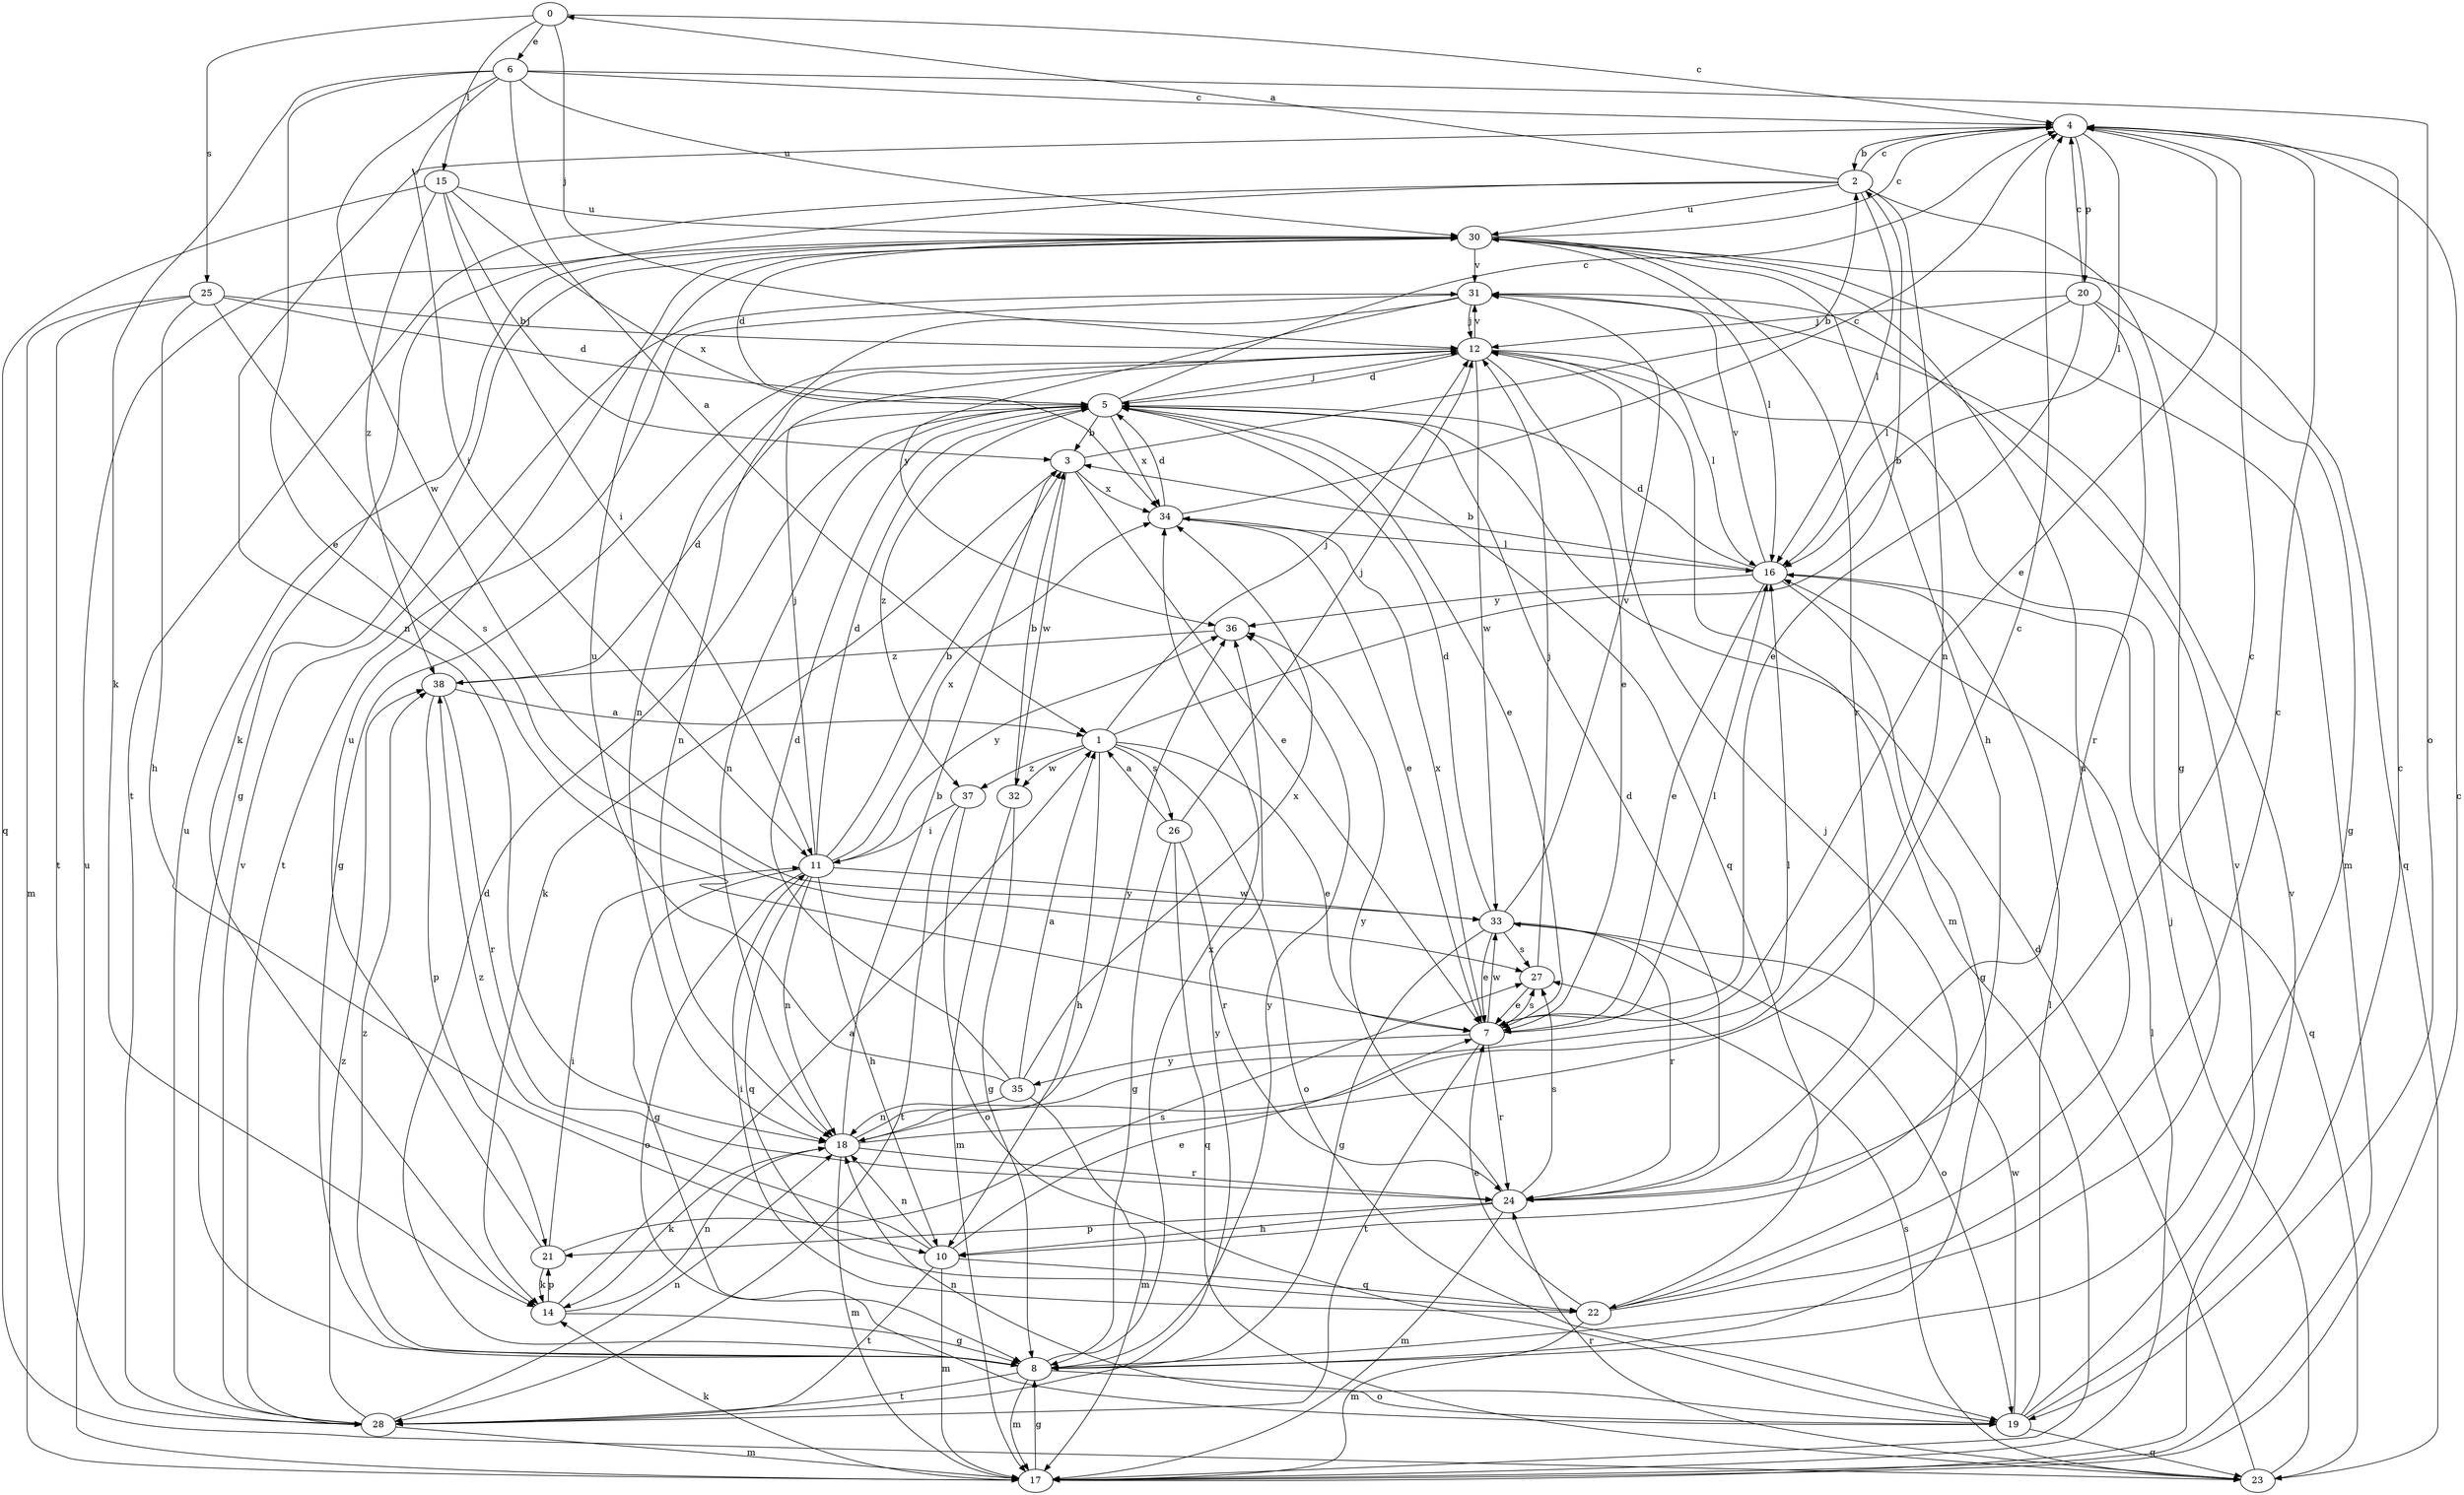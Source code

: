 strict digraph  {
0;
1;
2;
3;
4;
5;
6;
7;
8;
10;
11;
12;
14;
15;
16;
17;
18;
19;
20;
21;
22;
23;
24;
25;
26;
27;
28;
30;
31;
32;
33;
34;
35;
36;
37;
38;
0 -> 4  [label=c];
0 -> 6  [label=e];
0 -> 12  [label=j];
0 -> 15  [label=l];
0 -> 25  [label=s];
1 -> 2  [label=b];
1 -> 7  [label=e];
1 -> 10  [label=h];
1 -> 12  [label=j];
1 -> 19  [label=o];
1 -> 26  [label=s];
1 -> 32  [label=w];
1 -> 37  [label=z];
2 -> 0  [label=a];
2 -> 4  [label=c];
2 -> 8  [label=g];
2 -> 14  [label=k];
2 -> 16  [label=l];
2 -> 18  [label=n];
2 -> 28  [label=t];
2 -> 30  [label=u];
3 -> 2  [label=b];
3 -> 7  [label=e];
3 -> 14  [label=k];
3 -> 32  [label=w];
3 -> 34  [label=x];
4 -> 2  [label=b];
4 -> 7  [label=e];
4 -> 16  [label=l];
4 -> 18  [label=n];
4 -> 20  [label=p];
5 -> 3  [label=b];
5 -> 4  [label=c];
5 -> 7  [label=e];
5 -> 12  [label=j];
5 -> 18  [label=n];
5 -> 22  [label=q];
5 -> 34  [label=x];
5 -> 37  [label=z];
6 -> 1  [label=a];
6 -> 4  [label=c];
6 -> 7  [label=e];
6 -> 11  [label=i];
6 -> 14  [label=k];
6 -> 19  [label=o];
6 -> 30  [label=u];
6 -> 33  [label=w];
7 -> 16  [label=l];
7 -> 24  [label=r];
7 -> 27  [label=s];
7 -> 28  [label=t];
7 -> 33  [label=w];
7 -> 34  [label=x];
7 -> 35  [label=y];
8 -> 5  [label=d];
8 -> 17  [label=m];
8 -> 19  [label=o];
8 -> 28  [label=t];
8 -> 34  [label=x];
8 -> 36  [label=y];
8 -> 38  [label=z];
10 -> 7  [label=e];
10 -> 17  [label=m];
10 -> 18  [label=n];
10 -> 22  [label=q];
10 -> 28  [label=t];
10 -> 38  [label=z];
11 -> 3  [label=b];
11 -> 5  [label=d];
11 -> 8  [label=g];
11 -> 10  [label=h];
11 -> 12  [label=j];
11 -> 18  [label=n];
11 -> 19  [label=o];
11 -> 22  [label=q];
11 -> 33  [label=w];
11 -> 34  [label=x];
11 -> 36  [label=y];
12 -> 5  [label=d];
12 -> 7  [label=e];
12 -> 8  [label=g];
12 -> 16  [label=l];
12 -> 17  [label=m];
12 -> 18  [label=n];
12 -> 31  [label=v];
12 -> 33  [label=w];
14 -> 1  [label=a];
14 -> 8  [label=g];
14 -> 18  [label=n];
14 -> 21  [label=p];
15 -> 3  [label=b];
15 -> 11  [label=i];
15 -> 23  [label=q];
15 -> 30  [label=u];
15 -> 34  [label=x];
15 -> 38  [label=z];
16 -> 3  [label=b];
16 -> 5  [label=d];
16 -> 7  [label=e];
16 -> 8  [label=g];
16 -> 23  [label=q];
16 -> 31  [label=v];
16 -> 36  [label=y];
17 -> 4  [label=c];
17 -> 8  [label=g];
17 -> 14  [label=k];
17 -> 16  [label=l];
17 -> 30  [label=u];
17 -> 31  [label=v];
18 -> 3  [label=b];
18 -> 4  [label=c];
18 -> 14  [label=k];
18 -> 16  [label=l];
18 -> 17  [label=m];
18 -> 24  [label=r];
18 -> 36  [label=y];
19 -> 4  [label=c];
19 -> 16  [label=l];
19 -> 18  [label=n];
19 -> 23  [label=q];
19 -> 31  [label=v];
19 -> 33  [label=w];
20 -> 4  [label=c];
20 -> 7  [label=e];
20 -> 8  [label=g];
20 -> 12  [label=j];
20 -> 16  [label=l];
20 -> 24  [label=r];
21 -> 11  [label=i];
21 -> 14  [label=k];
21 -> 27  [label=s];
21 -> 30  [label=u];
22 -> 4  [label=c];
22 -> 7  [label=e];
22 -> 11  [label=i];
22 -> 12  [label=j];
22 -> 17  [label=m];
22 -> 30  [label=u];
23 -> 5  [label=d];
23 -> 12  [label=j];
23 -> 24  [label=r];
23 -> 27  [label=s];
24 -> 4  [label=c];
24 -> 5  [label=d];
24 -> 10  [label=h];
24 -> 17  [label=m];
24 -> 21  [label=p];
24 -> 27  [label=s];
24 -> 36  [label=y];
25 -> 5  [label=d];
25 -> 10  [label=h];
25 -> 12  [label=j];
25 -> 17  [label=m];
25 -> 27  [label=s];
25 -> 28  [label=t];
26 -> 1  [label=a];
26 -> 8  [label=g];
26 -> 12  [label=j];
26 -> 23  [label=q];
26 -> 24  [label=r];
27 -> 7  [label=e];
27 -> 12  [label=j];
28 -> 17  [label=m];
28 -> 18  [label=n];
28 -> 30  [label=u];
28 -> 31  [label=v];
28 -> 36  [label=y];
28 -> 38  [label=z];
30 -> 4  [label=c];
30 -> 5  [label=d];
30 -> 8  [label=g];
30 -> 10  [label=h];
30 -> 16  [label=l];
30 -> 17  [label=m];
30 -> 23  [label=q];
30 -> 24  [label=r];
30 -> 31  [label=v];
31 -> 12  [label=j];
31 -> 18  [label=n];
31 -> 28  [label=t];
31 -> 36  [label=y];
32 -> 3  [label=b];
32 -> 8  [label=g];
32 -> 17  [label=m];
33 -> 5  [label=d];
33 -> 7  [label=e];
33 -> 8  [label=g];
33 -> 19  [label=o];
33 -> 24  [label=r];
33 -> 27  [label=s];
33 -> 31  [label=v];
34 -> 4  [label=c];
34 -> 5  [label=d];
34 -> 7  [label=e];
34 -> 16  [label=l];
35 -> 1  [label=a];
35 -> 5  [label=d];
35 -> 17  [label=m];
35 -> 18  [label=n];
35 -> 30  [label=u];
35 -> 34  [label=x];
36 -> 38  [label=z];
37 -> 11  [label=i];
37 -> 19  [label=o];
37 -> 28  [label=t];
38 -> 1  [label=a];
38 -> 5  [label=d];
38 -> 21  [label=p];
38 -> 24  [label=r];
}
